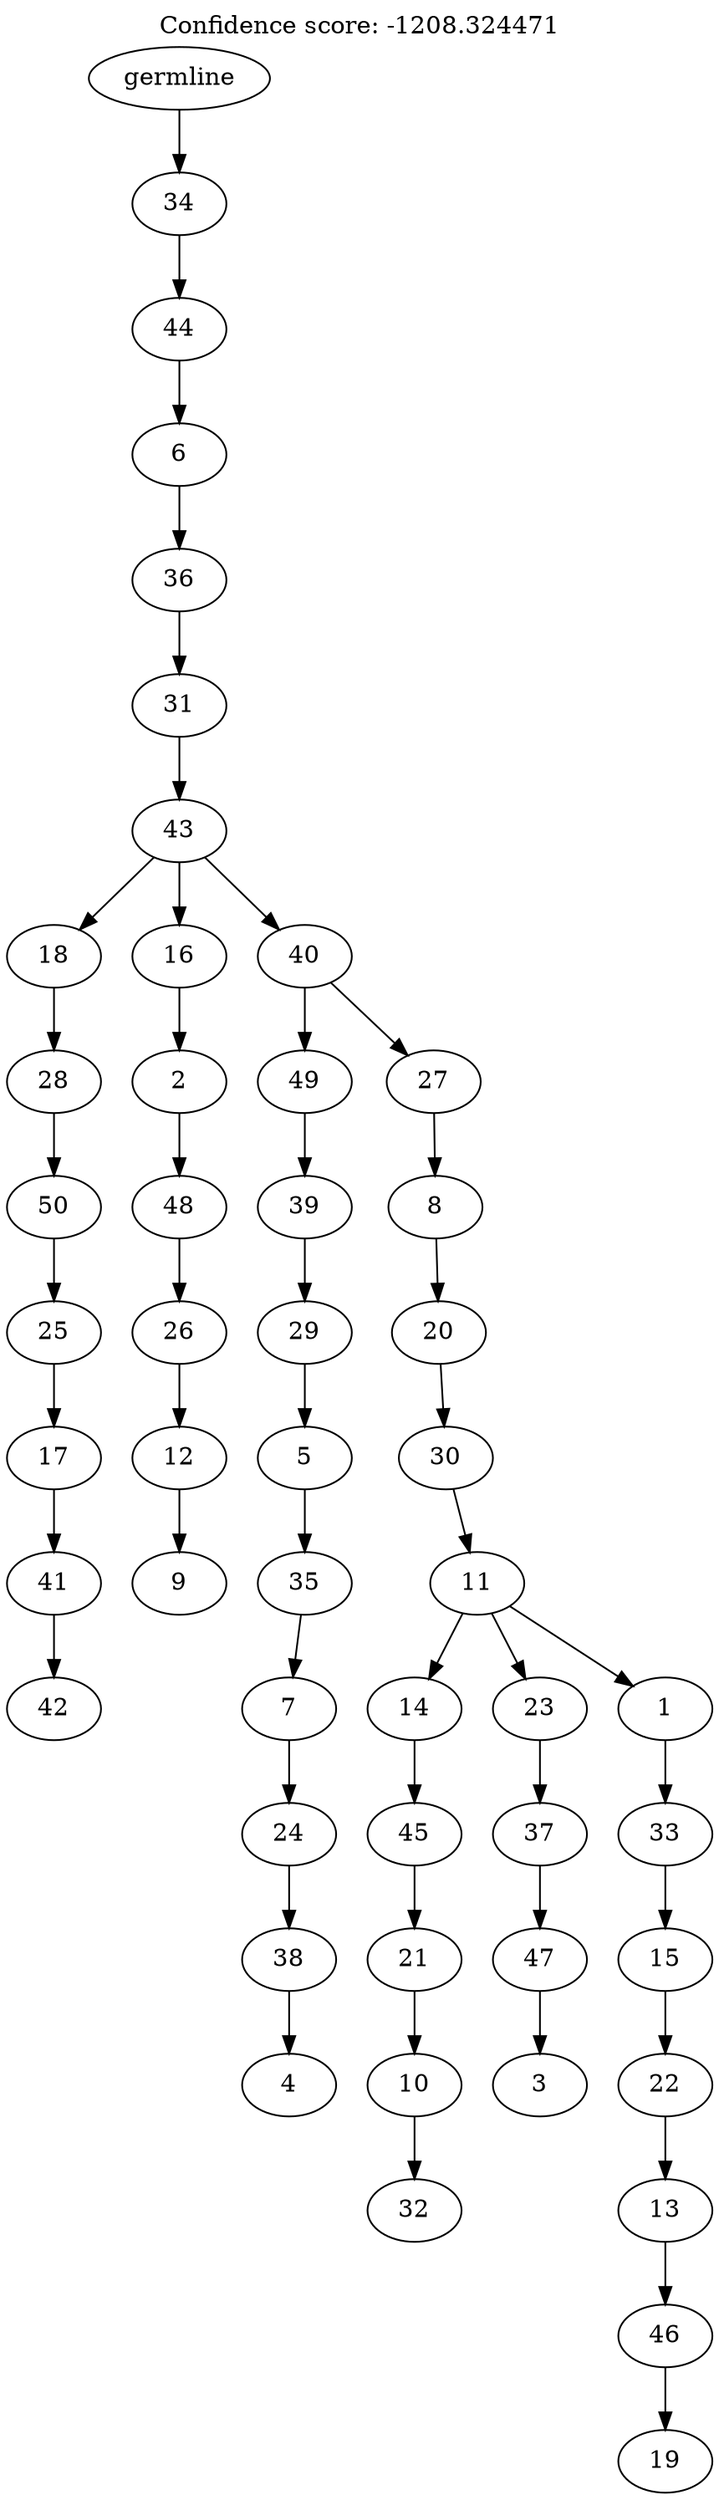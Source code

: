 digraph g {
	"49" -> "50";
	"50" [label="42"];
	"48" -> "49";
	"49" [label="41"];
	"47" -> "48";
	"48" [label="17"];
	"46" -> "47";
	"47" [label="25"];
	"45" -> "46";
	"46" [label="50"];
	"44" -> "45";
	"45" [label="28"];
	"42" -> "43";
	"43" [label="9"];
	"41" -> "42";
	"42" [label="12"];
	"40" -> "41";
	"41" [label="26"];
	"39" -> "40";
	"40" [label="48"];
	"38" -> "39";
	"39" [label="2"];
	"36" -> "37";
	"37" [label="4"];
	"35" -> "36";
	"36" [label="38"];
	"34" -> "35";
	"35" [label="24"];
	"33" -> "34";
	"34" [label="7"];
	"32" -> "33";
	"33" [label="35"];
	"31" -> "32";
	"32" [label="5"];
	"30" -> "31";
	"31" [label="29"];
	"29" -> "30";
	"30" [label="39"];
	"27" -> "28";
	"28" [label="32"];
	"26" -> "27";
	"27" [label="10"];
	"25" -> "26";
	"26" [label="21"];
	"24" -> "25";
	"25" [label="45"];
	"22" -> "23";
	"23" [label="3"];
	"21" -> "22";
	"22" [label="47"];
	"20" -> "21";
	"21" [label="37"];
	"18" -> "19";
	"19" [label="19"];
	"17" -> "18";
	"18" [label="46"];
	"16" -> "17";
	"17" [label="13"];
	"15" -> "16";
	"16" [label="22"];
	"14" -> "15";
	"15" [label="15"];
	"13" -> "14";
	"14" [label="33"];
	"12" -> "13";
	"13" [label="1"];
	"12" -> "20";
	"20" [label="23"];
	"12" -> "24";
	"24" [label="14"];
	"11" -> "12";
	"12" [label="11"];
	"10" -> "11";
	"11" [label="30"];
	"9" -> "10";
	"10" [label="20"];
	"8" -> "9";
	"9" [label="8"];
	"7" -> "8";
	"8" [label="27"];
	"7" -> "29";
	"29" [label="49"];
	"6" -> "7";
	"7" [label="40"];
	"6" -> "38";
	"38" [label="16"];
	"6" -> "44";
	"44" [label="18"];
	"5" -> "6";
	"6" [label="43"];
	"4" -> "5";
	"5" [label="31"];
	"3" -> "4";
	"4" [label="36"];
	"2" -> "3";
	"3" [label="6"];
	"1" -> "2";
	"2" [label="44"];
	"0" -> "1";
	"1" [label="34"];
	"0" [label="germline"];
	labelloc="t";
	label="Confidence score: -1208.324471";
}
